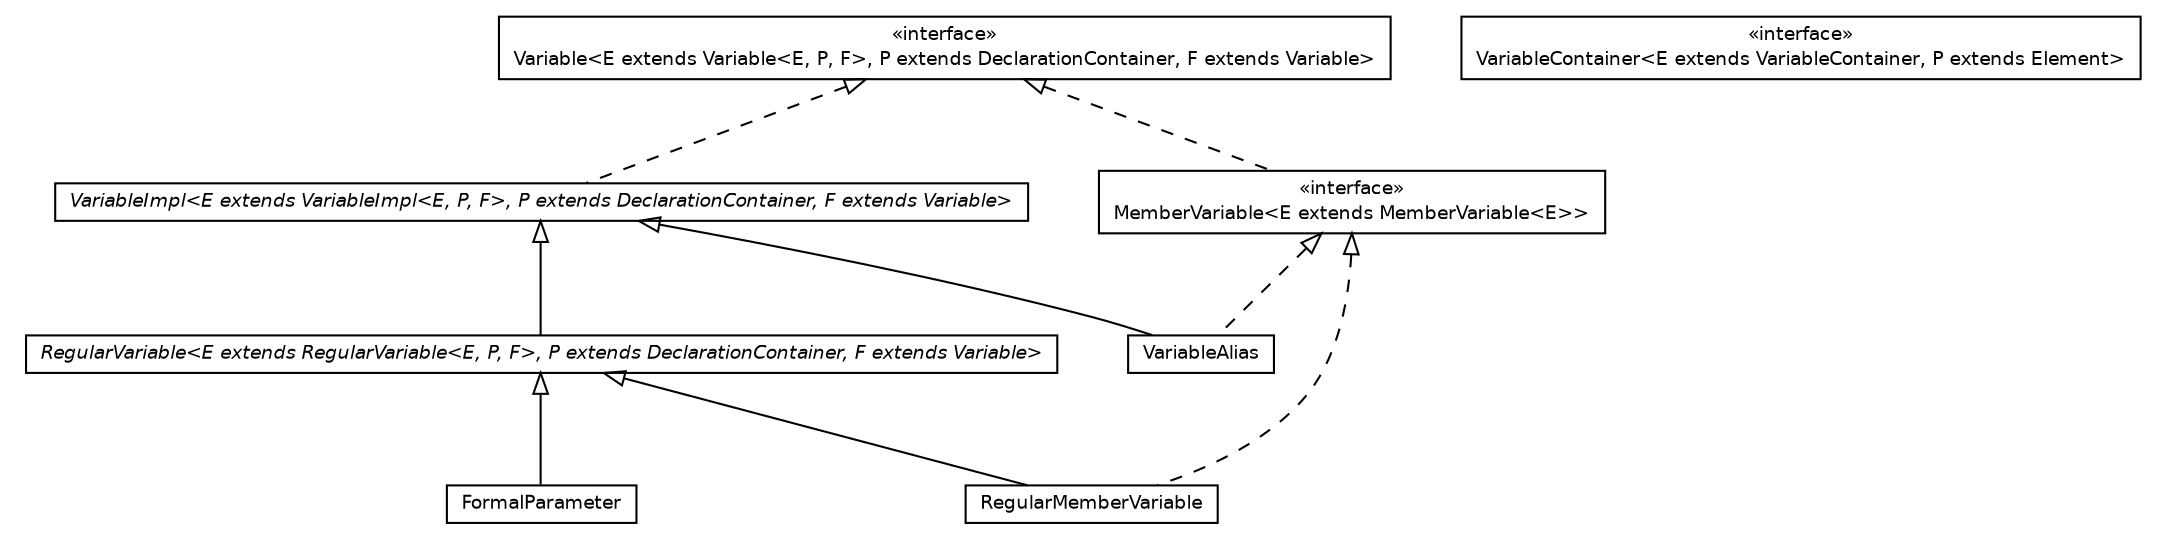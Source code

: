 #!/usr/local/bin/dot
#
# Class diagram 
# Generated by UMLGraph version 5.2 (http://www.umlgraph.org/)
#

digraph G {
	edge [fontname="Helvetica",fontsize=10,labelfontname="Helvetica",labelfontsize=10];
	node [fontname="Helvetica",fontsize=10,shape=plaintext];
	nodesep=0.25;
	ranksep=0.5;
	// chameleon.core.variable.VariableImpl<E extends chameleon.core.variable.VariableImpl<E, P, F>, P extends chameleon.core.declaration.DeclarationContainer, F extends chameleon.core.variable.Variable>
	c3998 [label=<<table title="chameleon.core.variable.VariableImpl" border="0" cellborder="1" cellspacing="0" cellpadding="2" port="p" href="./VariableImpl.html">
		<tr><td><table border="0" cellspacing="0" cellpadding="1">
<tr><td align="center" balign="center"><font face="Helvetica-Oblique"> VariableImpl&lt;E extends VariableImpl&lt;E, P, F&gt;, P extends DeclarationContainer, F extends Variable&gt; </font></td></tr>
		</table></td></tr>
		</table>>, fontname="Helvetica", fontcolor="black", fontsize=9.0];
	// chameleon.core.variable.VariableContainer<E extends chameleon.core.variable.VariableContainer, P extends chameleon.core.element.Element>
	c3999 [label=<<table title="chameleon.core.variable.VariableContainer" border="0" cellborder="1" cellspacing="0" cellpadding="2" port="p" href="./VariableContainer.html">
		<tr><td><table border="0" cellspacing="0" cellpadding="1">
<tr><td align="center" balign="center"> &#171;interface&#187; </td></tr>
<tr><td align="center" balign="center"> VariableContainer&lt;E extends VariableContainer, P extends Element&gt; </td></tr>
		</table></td></tr>
		</table>>, fontname="Helvetica", fontcolor="black", fontsize=9.0];
	// chameleon.core.variable.VariableAlias
	c4000 [label=<<table title="chameleon.core.variable.VariableAlias" border="0" cellborder="1" cellspacing="0" cellpadding="2" port="p" href="./VariableAlias.html">
		<tr><td><table border="0" cellspacing="0" cellpadding="1">
<tr><td align="center" balign="center"> VariableAlias </td></tr>
		</table></td></tr>
		</table>>, fontname="Helvetica", fontcolor="black", fontsize=9.0];
	// chameleon.core.variable.Variable<E extends chameleon.core.variable.Variable<E, P, F>, P extends chameleon.core.declaration.DeclarationContainer, F extends chameleon.core.variable.Variable>
	c4001 [label=<<table title="chameleon.core.variable.Variable" border="0" cellborder="1" cellspacing="0" cellpadding="2" port="p" href="./Variable.html">
		<tr><td><table border="0" cellspacing="0" cellpadding="1">
<tr><td align="center" balign="center"> &#171;interface&#187; </td></tr>
<tr><td align="center" balign="center"> Variable&lt;E extends Variable&lt;E, P, F&gt;, P extends DeclarationContainer, F extends Variable&gt; </td></tr>
		</table></td></tr>
		</table>>, fontname="Helvetica", fontcolor="black", fontsize=9.0];
	// chameleon.core.variable.RegularVariable<E extends chameleon.core.variable.RegularVariable<E, P, F>, P extends chameleon.core.declaration.DeclarationContainer, F extends chameleon.core.variable.Variable>
	c4002 [label=<<table title="chameleon.core.variable.RegularVariable" border="0" cellborder="1" cellspacing="0" cellpadding="2" port="p" href="./RegularVariable.html">
		<tr><td><table border="0" cellspacing="0" cellpadding="1">
<tr><td align="center" balign="center"><font face="Helvetica-Oblique"> RegularVariable&lt;E extends RegularVariable&lt;E, P, F&gt;, P extends DeclarationContainer, F extends Variable&gt; </font></td></tr>
		</table></td></tr>
		</table>>, fontname="Helvetica", fontcolor="black", fontsize=9.0];
	// chameleon.core.variable.RegularMemberVariable
	c4003 [label=<<table title="chameleon.core.variable.RegularMemberVariable" border="0" cellborder="1" cellspacing="0" cellpadding="2" port="p" href="./RegularMemberVariable.html">
		<tr><td><table border="0" cellspacing="0" cellpadding="1">
<tr><td align="center" balign="center"> RegularMemberVariable </td></tr>
		</table></td></tr>
		</table>>, fontname="Helvetica", fontcolor="black", fontsize=9.0];
	// chameleon.core.variable.MemberVariable<E extends chameleon.core.variable.MemberVariable<E>>
	c4004 [label=<<table title="chameleon.core.variable.MemberVariable" border="0" cellborder="1" cellspacing="0" cellpadding="2" port="p" href="./MemberVariable.html">
		<tr><td><table border="0" cellspacing="0" cellpadding="1">
<tr><td align="center" balign="center"> &#171;interface&#187; </td></tr>
<tr><td align="center" balign="center"> MemberVariable&lt;E extends MemberVariable&lt;E&gt;&gt; </td></tr>
		</table></td></tr>
		</table>>, fontname="Helvetica", fontcolor="black", fontsize=9.0];
	// chameleon.core.variable.FormalParameter
	c4005 [label=<<table title="chameleon.core.variable.FormalParameter" border="0" cellborder="1" cellspacing="0" cellpadding="2" port="p" href="./FormalParameter.html">
		<tr><td><table border="0" cellspacing="0" cellpadding="1">
<tr><td align="center" balign="center"> FormalParameter </td></tr>
		</table></td></tr>
		</table>>, fontname="Helvetica", fontcolor="black", fontsize=9.0];
	//chameleon.core.variable.VariableImpl<E extends chameleon.core.variable.VariableImpl<E, P, F>, P extends chameleon.core.declaration.DeclarationContainer, F extends chameleon.core.variable.Variable> implements chameleon.core.variable.Variable<E extends chameleon.core.variable.Variable<E, P, F>, P extends chameleon.core.declaration.DeclarationContainer, F extends chameleon.core.variable.Variable>
	c4001:p -> c3998:p [dir=back,arrowtail=empty,style=dashed];
	//chameleon.core.variable.VariableAlias extends chameleon.core.variable.VariableImpl<chameleon.core.variable.VariableAlias, chameleon.core.declaration.DeclarationContainer, chameleon.core.variable.MemberVariable>
	c3998:p -> c4000:p [dir=back,arrowtail=empty];
	//chameleon.core.variable.VariableAlias implements chameleon.core.variable.MemberVariable<E extends chameleon.core.variable.MemberVariable<E>>
	c4004:p -> c4000:p [dir=back,arrowtail=empty,style=dashed];
	//chameleon.core.variable.RegularVariable<E extends chameleon.core.variable.RegularVariable<E, P, F>, P extends chameleon.core.declaration.DeclarationContainer, F extends chameleon.core.variable.Variable> extends chameleon.core.variable.VariableImpl<E, P, F>
	c3998:p -> c4002:p [dir=back,arrowtail=empty];
	//chameleon.core.variable.RegularMemberVariable extends chameleon.core.variable.RegularVariable<chameleon.core.variable.RegularMemberVariable, chameleon.core.declaration.DeclarationContainer, chameleon.core.variable.MemberVariable>
	c4002:p -> c4003:p [dir=back,arrowtail=empty];
	//chameleon.core.variable.RegularMemberVariable implements chameleon.core.variable.MemberVariable<E extends chameleon.core.variable.MemberVariable<E>>
	c4004:p -> c4003:p [dir=back,arrowtail=empty,style=dashed];
	//chameleon.core.variable.MemberVariable<E extends chameleon.core.variable.MemberVariable<E>> implements chameleon.core.variable.Variable<E extends chameleon.core.variable.Variable<E, P, F>, P extends chameleon.core.declaration.DeclarationContainer, F extends chameleon.core.variable.Variable>
	c4001:p -> c4004:p [dir=back,arrowtail=empty,style=dashed];
	//chameleon.core.variable.FormalParameter extends chameleon.core.variable.RegularVariable<chameleon.core.variable.FormalParameter, chameleon.core.variable.VariableContainer, chameleon.core.variable.FormalParameter>
	c4002:p -> c4005:p [dir=back,arrowtail=empty];
}

